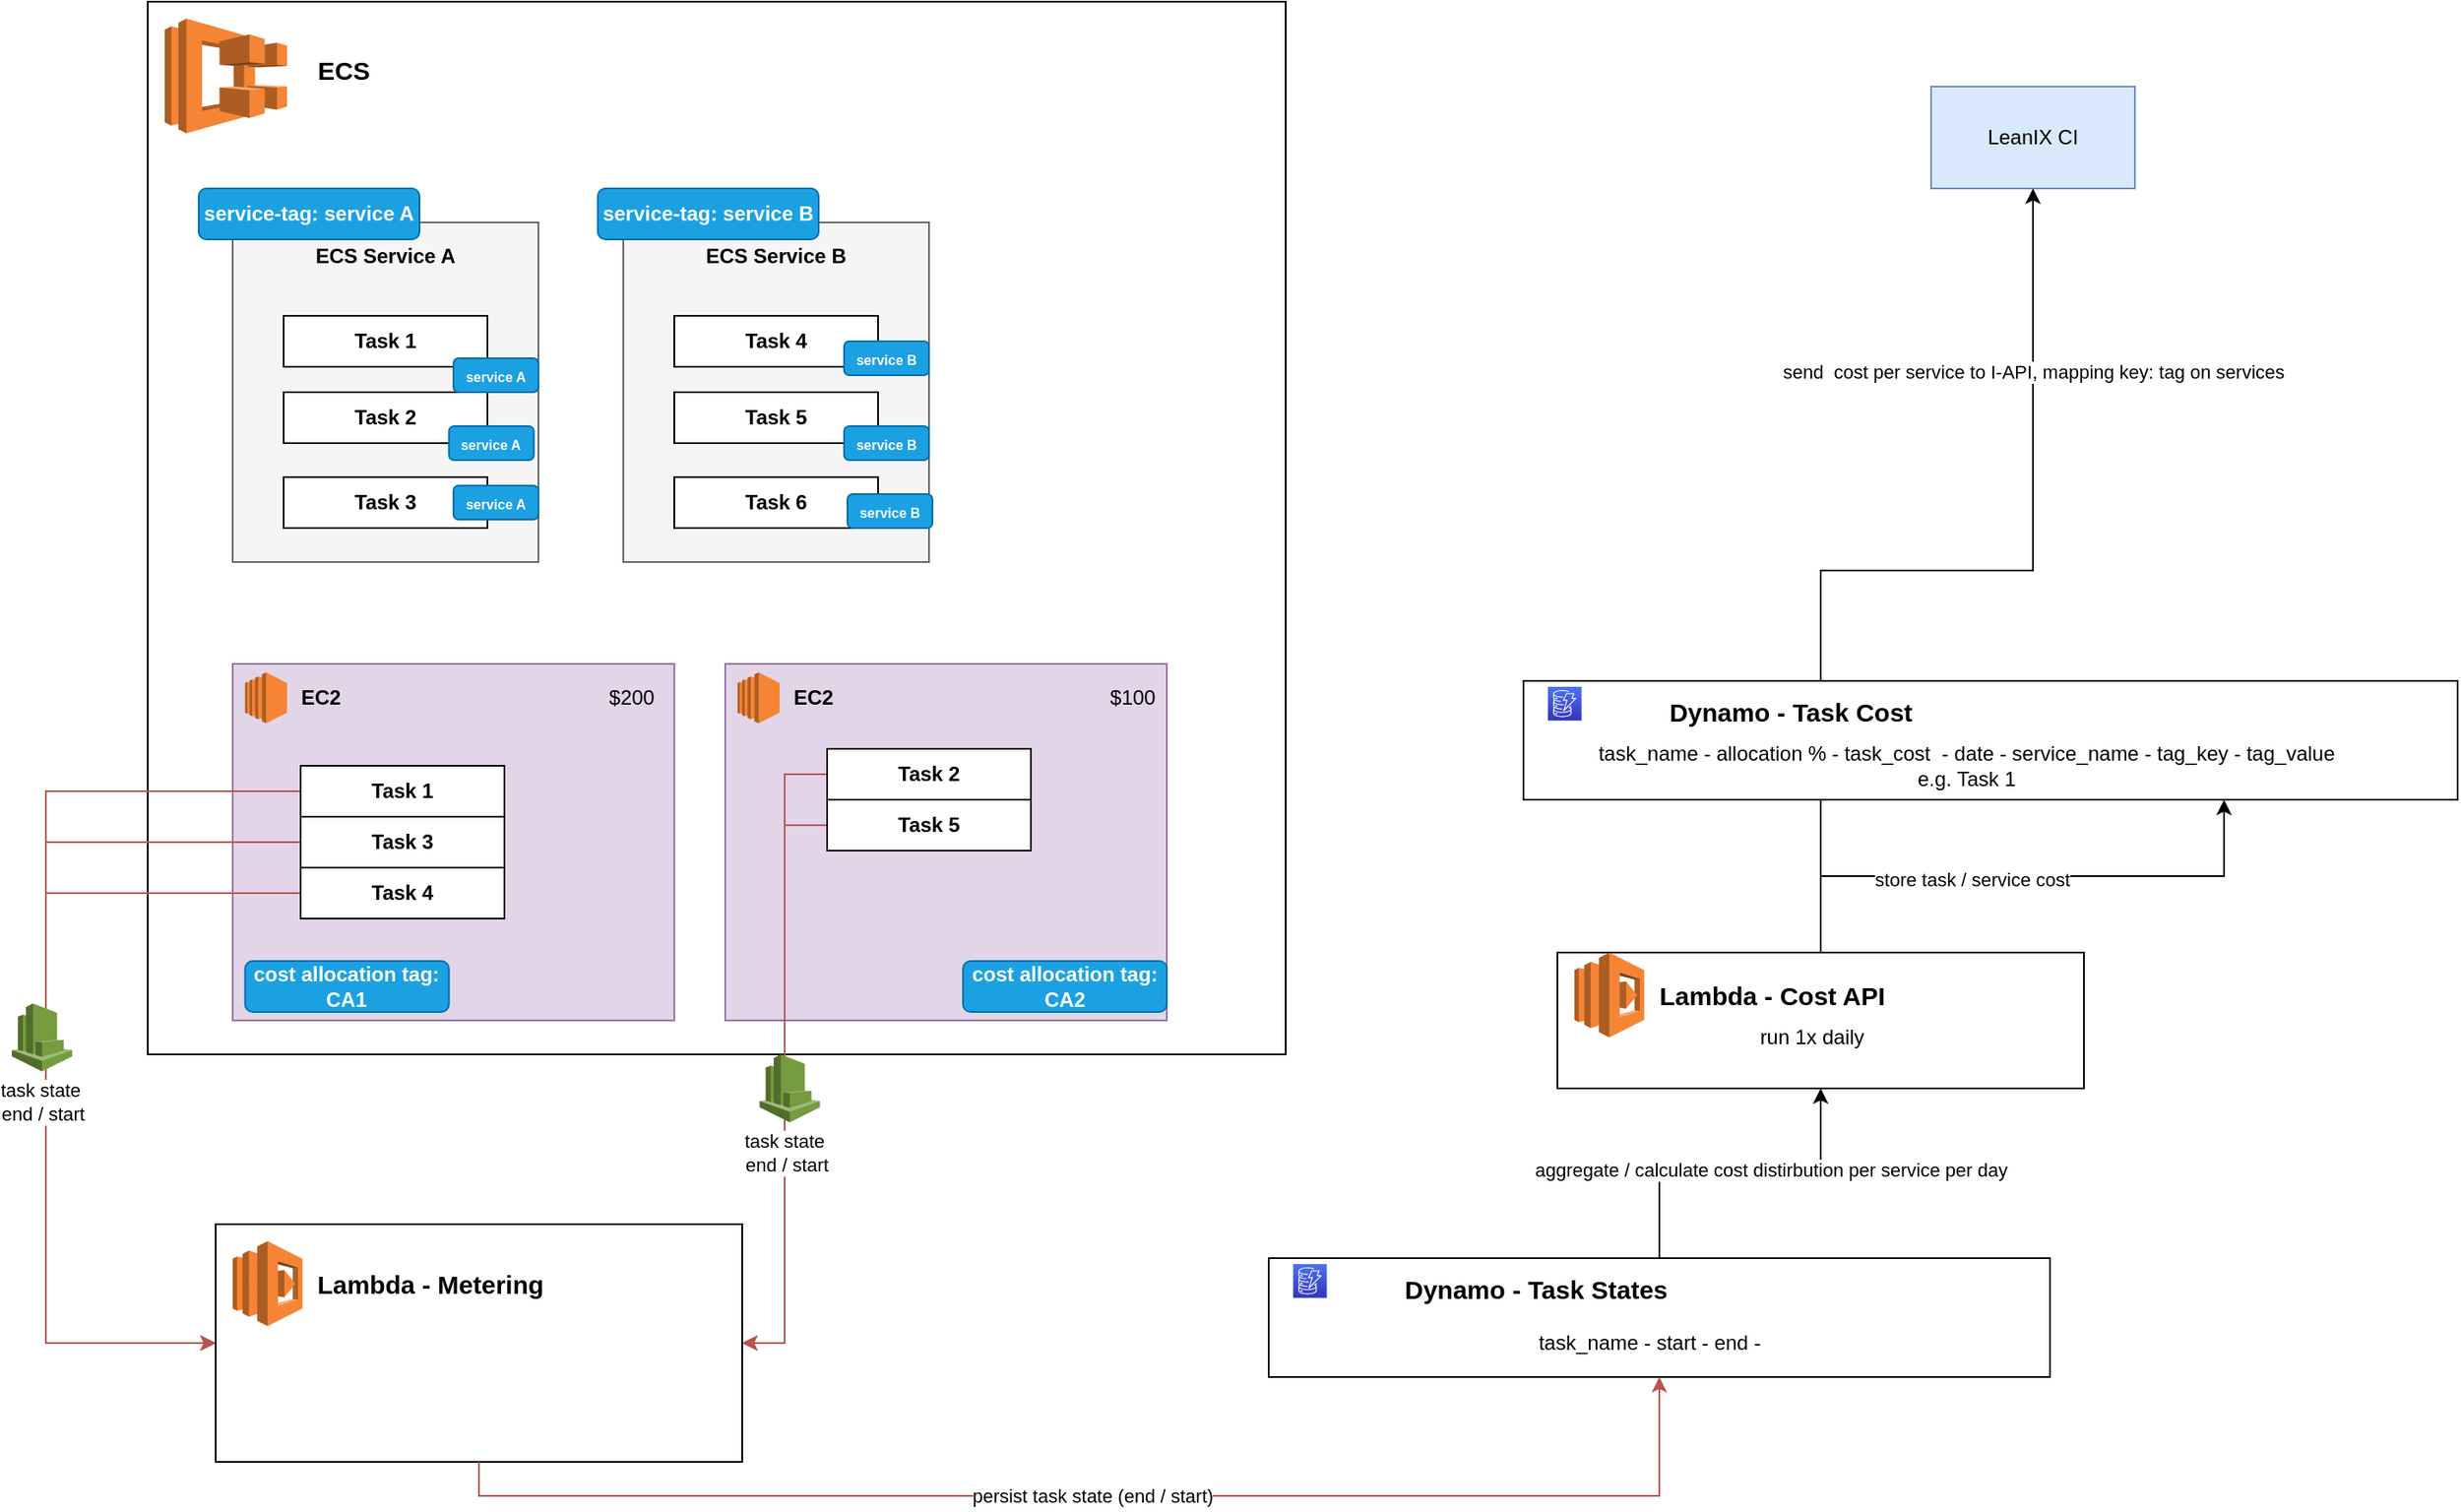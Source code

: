 <mxfile version="14.6.9" type="github">
  <diagram id="FMYuv1Z7_I0VgL38lzHM" name="Page-1">
    <mxGraphModel dx="1602" dy="907" grid="1" gridSize="10" guides="1" tooltips="1" connect="1" arrows="1" fold="1" page="1" pageScale="1" pageWidth="1654" pageHeight="1169" math="0" shadow="0">
      <root>
        <mxCell id="0" />
        <mxCell id="1" parent="0" />
        <mxCell id="4H8HrIyHu1BFUtkwFFCx-1" value="" style="rounded=0;whiteSpace=wrap;html=1;" parent="1" vertex="1">
          <mxGeometry x="180" y="70" width="670" height="620" as="geometry" />
        </mxCell>
        <mxCell id="4H8HrIyHu1BFUtkwFFCx-2" value="" style="outlineConnect=0;dashed=0;verticalLabelPosition=bottom;verticalAlign=top;align=center;html=1;shape=mxgraph.aws3.ecs;fillColor=#F58534;gradientColor=none;" parent="1" vertex="1">
          <mxGeometry x="190" y="80" width="72" height="67.5" as="geometry" />
        </mxCell>
        <mxCell id="4H8HrIyHu1BFUtkwFFCx-3" value="&lt;font style=&quot;font-size: 15px&quot;&gt;&lt;b&gt;ECS&lt;/b&gt;&lt;/font&gt;" style="text;html=1;align=center;verticalAlign=middle;resizable=0;points=[];autosize=1;strokeColor=none;" parent="1" vertex="1">
          <mxGeometry x="270" y="100" width="50" height="20" as="geometry" />
        </mxCell>
        <mxCell id="4H8HrIyHu1BFUtkwFFCx-4" value="" style="rounded=0;whiteSpace=wrap;html=1;fillColor=#f5f5f5;strokeColor=#666666;fontColor=#333333;fontStyle=1" parent="1" vertex="1">
          <mxGeometry x="230" y="200" width="180" height="200" as="geometry" />
        </mxCell>
        <mxCell id="4H8HrIyHu1BFUtkwFFCx-6" value="Task 1" style="rounded=0;whiteSpace=wrap;html=1;fontStyle=1" parent="1" vertex="1">
          <mxGeometry x="260" y="255" width="120" height="30" as="geometry" />
        </mxCell>
        <mxCell id="4H8HrIyHu1BFUtkwFFCx-7" value="Task 2" style="rounded=0;whiteSpace=wrap;html=1;fontStyle=1" parent="1" vertex="1">
          <mxGeometry x="260" y="300" width="120" height="30" as="geometry" />
        </mxCell>
        <mxCell id="4H8HrIyHu1BFUtkwFFCx-8" value="Task 3" style="rounded=0;whiteSpace=wrap;html=1;fontStyle=1" parent="1" vertex="1">
          <mxGeometry x="260" y="350" width="120" height="30" as="geometry" />
        </mxCell>
        <mxCell id="4H8HrIyHu1BFUtkwFFCx-9" value="" style="rounded=0;whiteSpace=wrap;html=1;fillColor=#e1d5e7;strokeColor=#9673a6;" parent="1" vertex="1">
          <mxGeometry x="230" y="460" width="260" height="210" as="geometry" />
        </mxCell>
        <mxCell id="4H8HrIyHu1BFUtkwFFCx-10" value="EC2" style="text;html=1;strokeColor=none;fillColor=none;align=center;verticalAlign=middle;whiteSpace=wrap;rounded=0;fontStyle=1" parent="1" vertex="1">
          <mxGeometry x="262" y="470" width="40" height="20" as="geometry" />
        </mxCell>
        <mxCell id="4H8HrIyHu1BFUtkwFFCx-11" value="" style="outlineConnect=0;dashed=0;verticalLabelPosition=bottom;verticalAlign=top;align=center;html=1;shape=mxgraph.aws3.ec2;fillColor=#F58534;gradientColor=none;" parent="1" vertex="1">
          <mxGeometry x="237.32" y="465" width="24.68" height="30" as="geometry" />
        </mxCell>
        <mxCell id="4H8HrIyHu1BFUtkwFFCx-12" value="" style="rounded=0;whiteSpace=wrap;html=1;fillColor=#e1d5e7;strokeColor=#9673a6;" parent="1" vertex="1">
          <mxGeometry x="520" y="460" width="260" height="210" as="geometry" />
        </mxCell>
        <mxCell id="4H8HrIyHu1BFUtkwFFCx-13" value="EC2" style="text;html=1;strokeColor=none;fillColor=none;align=center;verticalAlign=middle;whiteSpace=wrap;rounded=0;fontStyle=1" parent="1" vertex="1">
          <mxGeometry x="552" y="470" width="40" height="20" as="geometry" />
        </mxCell>
        <mxCell id="4H8HrIyHu1BFUtkwFFCx-14" value="" style="outlineConnect=0;dashed=0;verticalLabelPosition=bottom;verticalAlign=top;align=center;html=1;shape=mxgraph.aws3.ec2;fillColor=#F58534;gradientColor=none;" parent="1" vertex="1">
          <mxGeometry x="527.32" y="465" width="24.68" height="30" as="geometry" />
        </mxCell>
        <mxCell id="4H8HrIyHu1BFUtkwFFCx-15" value="" style="rounded=0;whiteSpace=wrap;html=1;fillColor=#f5f5f5;strokeColor=#666666;fontColor=#333333;fontStyle=1" parent="1" vertex="1">
          <mxGeometry x="460" y="200" width="180" height="200" as="geometry" />
        </mxCell>
        <mxCell id="4H8HrIyHu1BFUtkwFFCx-16" value="Task 4" style="rounded=0;whiteSpace=wrap;html=1;fontStyle=1" parent="1" vertex="1">
          <mxGeometry x="490" y="255" width="120" height="30" as="geometry" />
        </mxCell>
        <mxCell id="4H8HrIyHu1BFUtkwFFCx-17" value="Task 5" style="rounded=0;whiteSpace=wrap;html=1;fontStyle=1" parent="1" vertex="1">
          <mxGeometry x="490" y="300" width="120" height="30" as="geometry" />
        </mxCell>
        <mxCell id="4H8HrIyHu1BFUtkwFFCx-18" value="Task 6" style="rounded=0;whiteSpace=wrap;html=1;fontStyle=1" parent="1" vertex="1">
          <mxGeometry x="490" y="350" width="120" height="30" as="geometry" />
        </mxCell>
        <mxCell id="4H8HrIyHu1BFUtkwFFCx-19" value="ECS Service A" style="text;html=1;strokeColor=none;fillColor=none;align=center;verticalAlign=middle;whiteSpace=wrap;rounded=0;fontStyle=1" parent="1" vertex="1">
          <mxGeometry x="255" y="210" width="130" height="20" as="geometry" />
        </mxCell>
        <mxCell id="4H8HrIyHu1BFUtkwFFCx-20" value="ECS Service B" style="text;html=1;strokeColor=none;fillColor=none;align=center;verticalAlign=middle;whiteSpace=wrap;rounded=0;fontStyle=1" parent="1" vertex="1">
          <mxGeometry x="485" y="210" width="130" height="20" as="geometry" />
        </mxCell>
        <mxCell id="qThhuBaJwghWSxTin29X-5" style="edgeStyle=orthogonalEdgeStyle;rounded=0;orthogonalLoop=1;jettySize=auto;html=1;entryX=0;entryY=0.5;entryDx=0;entryDy=0;fillColor=#f8cecc;strokeColor=#B85450;" parent="1" source="4H8HrIyHu1BFUtkwFFCx-21" target="4H8HrIyHu1BFUtkwFFCx-28" edge="1">
          <mxGeometry relative="1" as="geometry">
            <Array as="points">
              <mxPoint x="120" y="535" />
              <mxPoint x="120" y="860" />
            </Array>
          </mxGeometry>
        </mxCell>
        <mxCell id="4H8HrIyHu1BFUtkwFFCx-21" value="Task 1" style="rounded=0;whiteSpace=wrap;html=1;fontStyle=1" parent="1" vertex="1">
          <mxGeometry x="270" y="520" width="120" height="30" as="geometry" />
        </mxCell>
        <mxCell id="qThhuBaJwghWSxTin29X-8" style="edgeStyle=orthogonalEdgeStyle;rounded=0;orthogonalLoop=1;jettySize=auto;html=1;entryX=1;entryY=0.5;entryDx=0;entryDy=0;strokeColor=#B85450;" parent="1" source="4H8HrIyHu1BFUtkwFFCx-22" target="4H8HrIyHu1BFUtkwFFCx-28" edge="1">
          <mxGeometry relative="1" as="geometry" />
        </mxCell>
        <mxCell id="4H8HrIyHu1BFUtkwFFCx-22" value="Task 2" style="rounded=0;whiteSpace=wrap;html=1;fontStyle=1" parent="1" vertex="1">
          <mxGeometry x="580" y="510" width="120" height="30" as="geometry" />
        </mxCell>
        <mxCell id="qThhuBaJwghWSxTin29X-6" style="edgeStyle=orthogonalEdgeStyle;rounded=0;orthogonalLoop=1;jettySize=auto;html=1;entryX=0;entryY=0.5;entryDx=0;entryDy=0;strokeColor=#B85450;" parent="1" source="4H8HrIyHu1BFUtkwFFCx-23" target="4H8HrIyHu1BFUtkwFFCx-28" edge="1">
          <mxGeometry relative="1" as="geometry">
            <Array as="points">
              <mxPoint x="120" y="565" />
              <mxPoint x="120" y="860" />
            </Array>
          </mxGeometry>
        </mxCell>
        <mxCell id="4H8HrIyHu1BFUtkwFFCx-23" value="Task 3" style="rounded=0;whiteSpace=wrap;html=1;fontStyle=1" parent="1" vertex="1">
          <mxGeometry x="270" y="550" width="120" height="30" as="geometry" />
        </mxCell>
        <mxCell id="qThhuBaJwghWSxTin29X-7" style="edgeStyle=orthogonalEdgeStyle;rounded=0;orthogonalLoop=1;jettySize=auto;html=1;entryX=0;entryY=0.5;entryDx=0;entryDy=0;strokeColor=#B85450;" parent="1" source="4H8HrIyHu1BFUtkwFFCx-24" target="4H8HrIyHu1BFUtkwFFCx-28" edge="1">
          <mxGeometry relative="1" as="geometry">
            <Array as="points">
              <mxPoint x="120" y="595" />
              <mxPoint x="120" y="860" />
            </Array>
          </mxGeometry>
        </mxCell>
        <mxCell id="qThhuBaJwghWSxTin29X-10" value="task state&amp;nbsp;&lt;br&gt;end / start" style="edgeLabel;html=1;align=center;verticalAlign=middle;resizable=0;points=[];" parent="qThhuBaJwghWSxTin29X-7" vertex="1" connectable="0">
          <mxGeometry x="0.06" y="-2" relative="1" as="geometry">
            <mxPoint as="offset" />
          </mxGeometry>
        </mxCell>
        <mxCell id="4H8HrIyHu1BFUtkwFFCx-24" value="Task 4" style="rounded=0;whiteSpace=wrap;html=1;fontStyle=1" parent="1" vertex="1">
          <mxGeometry x="270" y="580" width="120" height="30" as="geometry" />
        </mxCell>
        <mxCell id="qThhuBaJwghWSxTin29X-9" style="edgeStyle=orthogonalEdgeStyle;rounded=0;orthogonalLoop=1;jettySize=auto;html=1;entryX=1;entryY=0.5;entryDx=0;entryDy=0;strokeColor=#B85450;" parent="1" source="4H8HrIyHu1BFUtkwFFCx-25" target="4H8HrIyHu1BFUtkwFFCx-28" edge="1">
          <mxGeometry relative="1" as="geometry" />
        </mxCell>
        <mxCell id="qThhuBaJwghWSxTin29X-11" value="task state&amp;nbsp;&lt;br&gt;end / start" style="edgeLabel;html=1;align=center;verticalAlign=middle;resizable=0;points=[];" parent="qThhuBaJwghWSxTin29X-9" vertex="1" connectable="0">
          <mxGeometry x="0.228" y="1" relative="1" as="geometry">
            <mxPoint as="offset" />
          </mxGeometry>
        </mxCell>
        <mxCell id="4H8HrIyHu1BFUtkwFFCx-25" value="Task 5" style="rounded=0;whiteSpace=wrap;html=1;fontStyle=1" parent="1" vertex="1">
          <mxGeometry x="580" y="540" width="120" height="30" as="geometry" />
        </mxCell>
        <mxCell id="4H8HrIyHu1BFUtkwFFCx-26" value="$100" style="text;html=1;strokeColor=none;fillColor=none;align=center;verticalAlign=middle;whiteSpace=wrap;rounded=0;" parent="1" vertex="1">
          <mxGeometry x="740" y="470" width="40" height="20" as="geometry" />
        </mxCell>
        <mxCell id="4H8HrIyHu1BFUtkwFFCx-27" value="$200" style="text;html=1;strokeColor=none;fillColor=none;align=center;verticalAlign=middle;whiteSpace=wrap;rounded=0;" parent="1" vertex="1">
          <mxGeometry x="445" y="470" width="40" height="20" as="geometry" />
        </mxCell>
        <mxCell id="qThhuBaJwghWSxTin29X-1" value="" style="group" parent="1" vertex="1" connectable="0">
          <mxGeometry x="840" y="810" width="460" height="70" as="geometry" />
        </mxCell>
        <mxCell id="4H8HrIyHu1BFUtkwFFCx-31" value="" style="rounded=0;whiteSpace=wrap;html=1;" parent="qThhuBaJwghWSxTin29X-1" vertex="1">
          <mxGeometry width="460" height="70" as="geometry" />
        </mxCell>
        <mxCell id="4H8HrIyHu1BFUtkwFFCx-32" value="" style="points=[[0,0,0],[0.25,0,0],[0.5,0,0],[0.75,0,0],[1,0,0],[0,1,0],[0.25,1,0],[0.5,1,0],[0.75,1,0],[1,1,0],[0,0.25,0],[0,0.5,0],[0,0.75,0],[1,0.25,0],[1,0.5,0],[1,0.75,0]];outlineConnect=0;fontColor=#232F3E;gradientColor=#4D72F3;gradientDirection=north;fillColor=#3334B9;strokeColor=#ffffff;dashed=0;verticalLabelPosition=bottom;verticalAlign=top;align=center;html=1;fontSize=12;fontStyle=0;aspect=fixed;shape=mxgraph.aws4.resourceIcon;resIcon=mxgraph.aws4.dynamodb;" parent="qThhuBaJwghWSxTin29X-1" vertex="1">
          <mxGeometry x="14.375" y="3.5" width="19.833" height="19.833" as="geometry" />
        </mxCell>
        <mxCell id="4H8HrIyHu1BFUtkwFFCx-33" value="&lt;font style=&quot;font-size: 15px&quot;&gt;&lt;b&gt;Dynamo - Task States&lt;/b&gt;&lt;/font&gt;" style="text;html=1;align=center;verticalAlign=middle;resizable=0;points=[];autosize=1;strokeColor=none;" parent="qThhuBaJwghWSxTin29X-1" vertex="1">
          <mxGeometry x="71.875" y="7.583" width="170" height="20" as="geometry" />
        </mxCell>
        <mxCell id="qThhuBaJwghWSxTin29X-18" value="task_name - start - end -&amp;nbsp;" style="text;html=1;strokeColor=none;fillColor=none;align=center;verticalAlign=middle;whiteSpace=wrap;rounded=0;" parent="qThhuBaJwghWSxTin29X-1" vertex="1">
          <mxGeometry x="31.88" y="40" width="388.12" height="20" as="geometry" />
        </mxCell>
        <mxCell id="qThhuBaJwghWSxTin29X-2" value="" style="group" parent="1" vertex="1" connectable="0">
          <mxGeometry x="220" y="790" width="310" height="140" as="geometry" />
        </mxCell>
        <mxCell id="4H8HrIyHu1BFUtkwFFCx-28" value="" style="rounded=0;whiteSpace=wrap;html=1;" parent="qThhuBaJwghWSxTin29X-2" vertex="1">
          <mxGeometry width="310" height="140" as="geometry" />
        </mxCell>
        <mxCell id="4H8HrIyHu1BFUtkwFFCx-29" value="" style="outlineConnect=0;dashed=0;verticalLabelPosition=bottom;verticalAlign=top;align=center;html=1;shape=mxgraph.aws3.lambda;fillColor=#F58534;gradientColor=none;" parent="qThhuBaJwghWSxTin29X-2" vertex="1">
          <mxGeometry x="10" y="10" width="41.13" height="50" as="geometry" />
        </mxCell>
        <mxCell id="4H8HrIyHu1BFUtkwFFCx-30" value="&lt;font style=&quot;font-size: 15px&quot;&gt;&lt;b&gt;Lambda - Metering&lt;/b&gt;&lt;/font&gt;" style="text;html=1;align=center;verticalAlign=middle;resizable=0;points=[];autosize=1;strokeColor=none;" parent="qThhuBaJwghWSxTin29X-2" vertex="1">
          <mxGeometry x="51.13" y="25" width="150" height="20" as="geometry" />
        </mxCell>
        <mxCell id="qThhuBaJwghWSxTin29X-12" style="edgeStyle=orthogonalEdgeStyle;rounded=0;orthogonalLoop=1;jettySize=auto;html=1;entryX=0.5;entryY=1;entryDx=0;entryDy=0;strokeColor=#B85450;" parent="1" source="4H8HrIyHu1BFUtkwFFCx-28" target="4H8HrIyHu1BFUtkwFFCx-31" edge="1">
          <mxGeometry relative="1" as="geometry">
            <Array as="points">
              <mxPoint x="375" y="950" />
              <mxPoint x="1070" y="950" />
            </Array>
          </mxGeometry>
        </mxCell>
        <mxCell id="qThhuBaJwghWSxTin29X-13" value="persist task state (end / start)" style="edgeLabel;html=1;align=center;verticalAlign=middle;resizable=0;points=[];" parent="qThhuBaJwghWSxTin29X-12" vertex="1" connectable="0">
          <mxGeometry x="-0.029" relative="1" as="geometry">
            <mxPoint as="offset" />
          </mxGeometry>
        </mxCell>
        <mxCell id="qThhuBaJwghWSxTin29X-14" value="" style="outlineConnect=0;dashed=0;verticalLabelPosition=bottom;verticalAlign=top;align=center;html=1;shape=mxgraph.aws3.cloudwatch;fillColor=#759C3E;gradientColor=none;" parent="1" vertex="1">
          <mxGeometry x="100" y="660" width="35.49" height="40" as="geometry" />
        </mxCell>
        <mxCell id="qThhuBaJwghWSxTin29X-15" value="" style="outlineConnect=0;dashed=0;verticalLabelPosition=bottom;verticalAlign=top;align=center;html=1;shape=mxgraph.aws3.cloudwatch;fillColor=#759C3E;gradientColor=none;" parent="1" vertex="1">
          <mxGeometry x="540.26" y="690" width="35.49" height="40" as="geometry" />
        </mxCell>
        <mxCell id="qThhuBaJwghWSxTin29X-29" value="LeanIX CI" style="rounded=0;whiteSpace=wrap;html=1;fillColor=#dae8fc;strokeColor=#6c8ebf;" parent="1" vertex="1">
          <mxGeometry x="1230" y="120" width="120" height="60" as="geometry" />
        </mxCell>
        <mxCell id="HnYpG97gXFrBgNwjJXyX-4" style="edgeStyle=orthogonalEdgeStyle;rounded=0;orthogonalLoop=1;jettySize=auto;html=1;entryX=0.75;entryY=1;entryDx=0;entryDy=0;" edge="1" parent="1" source="qThhuBaJwghWSxTin29X-25" target="qThhuBaJwghWSxTin29X-20">
          <mxGeometry relative="1" as="geometry">
            <Array as="points">
              <mxPoint x="1165" y="585" />
              <mxPoint x="1403" y="585" />
            </Array>
          </mxGeometry>
        </mxCell>
        <mxCell id="HnYpG97gXFrBgNwjJXyX-5" value="store task / service cost" style="edgeLabel;html=1;align=center;verticalAlign=middle;resizable=0;points=[];" vertex="1" connectable="0" parent="HnYpG97gXFrBgNwjJXyX-4">
          <mxGeometry x="-0.185" y="-2" relative="1" as="geometry">
            <mxPoint as="offset" />
          </mxGeometry>
        </mxCell>
        <mxCell id="HnYpG97gXFrBgNwjJXyX-6" style="edgeStyle=orthogonalEdgeStyle;rounded=0;orthogonalLoop=1;jettySize=auto;html=1;" edge="1" parent="1" source="qThhuBaJwghWSxTin29X-25" target="qThhuBaJwghWSxTin29X-29">
          <mxGeometry relative="1" as="geometry" />
        </mxCell>
        <mxCell id="HnYpG97gXFrBgNwjJXyX-8" value="send&amp;nbsp; cost per service to I-API, mapping key: tag on services" style="edgeLabel;html=1;align=center;verticalAlign=middle;resizable=0;points=[];" vertex="1" connectable="0" parent="HnYpG97gXFrBgNwjJXyX-6">
          <mxGeometry x="0.624" relative="1" as="geometry">
            <mxPoint as="offset" />
          </mxGeometry>
        </mxCell>
        <mxCell id="qThhuBaJwghWSxTin29X-25" value="" style="rounded=0;whiteSpace=wrap;html=1;" parent="1" vertex="1">
          <mxGeometry x="1010" y="630" width="310" height="80" as="geometry" />
        </mxCell>
        <mxCell id="qThhuBaJwghWSxTin29X-26" value="" style="outlineConnect=0;dashed=0;verticalLabelPosition=bottom;verticalAlign=top;align=center;html=1;shape=mxgraph.aws3.lambda;fillColor=#F58534;gradientColor=none;" parent="1" vertex="1">
          <mxGeometry x="1020" y="630" width="41.13" height="50" as="geometry" />
        </mxCell>
        <mxCell id="qThhuBaJwghWSxTin29X-27" value="&lt;font style=&quot;font-size: 15px&quot;&gt;&lt;b&gt;Lambda - Cost API&lt;/b&gt;&lt;/font&gt;" style="text;html=1;align=center;verticalAlign=middle;resizable=0;points=[];autosize=1;strokeColor=none;" parent="1" vertex="1">
          <mxGeometry x="1061.13" y="645" width="150" height="20" as="geometry" />
        </mxCell>
        <mxCell id="HnYpG97gXFrBgNwjJXyX-1" value="run 1x daily" style="text;html=1;strokeColor=none;fillColor=none;align=center;verticalAlign=middle;whiteSpace=wrap;rounded=0;" vertex="1" parent="1">
          <mxGeometry x="1120" y="670" width="80" height="20" as="geometry" />
        </mxCell>
        <mxCell id="HnYpG97gXFrBgNwjJXyX-2" style="edgeStyle=orthogonalEdgeStyle;rounded=0;orthogonalLoop=1;jettySize=auto;html=1;" edge="1" parent="1" source="4H8HrIyHu1BFUtkwFFCx-31" target="qThhuBaJwghWSxTin29X-25">
          <mxGeometry relative="1" as="geometry" />
        </mxCell>
        <mxCell id="HnYpG97gXFrBgNwjJXyX-3" value="aggregate / calculate cost distirbution per service per day&amp;nbsp;" style="edgeLabel;html=1;align=center;verticalAlign=middle;resizable=0;points=[];" vertex="1" connectable="0" parent="HnYpG97gXFrBgNwjJXyX-2">
          <mxGeometry x="0.2" y="2" relative="1" as="geometry">
            <mxPoint as="offset" />
          </mxGeometry>
        </mxCell>
        <mxCell id="qThhuBaJwghWSxTin29X-19" value="" style="group" parent="1" vertex="1" connectable="0">
          <mxGeometry x="990" y="470" width="550" height="70" as="geometry" />
        </mxCell>
        <mxCell id="qThhuBaJwghWSxTin29X-20" value="" style="rounded=0;whiteSpace=wrap;html=1;" parent="qThhuBaJwghWSxTin29X-19" vertex="1">
          <mxGeometry width="550" height="70" as="geometry" />
        </mxCell>
        <mxCell id="qThhuBaJwghWSxTin29X-21" value="" style="points=[[0,0,0],[0.25,0,0],[0.5,0,0],[0.75,0,0],[1,0,0],[0,1,0],[0.25,1,0],[0.5,1,0],[0.75,1,0],[1,1,0],[0,0.25,0],[0,0.5,0],[0,0.75,0],[1,0.25,0],[1,0.5,0],[1,0.75,0]];outlineConnect=0;fontColor=#232F3E;gradientColor=#4D72F3;gradientDirection=north;fillColor=#3334B9;strokeColor=#ffffff;dashed=0;verticalLabelPosition=bottom;verticalAlign=top;align=center;html=1;fontSize=12;fontStyle=0;aspect=fixed;shape=mxgraph.aws4.resourceIcon;resIcon=mxgraph.aws4.dynamodb;" parent="qThhuBaJwghWSxTin29X-19" vertex="1">
          <mxGeometry x="14.375" y="3.5" width="19.833" height="19.833" as="geometry" />
        </mxCell>
        <mxCell id="qThhuBaJwghWSxTin29X-22" value="&lt;font style=&quot;font-size: 15px&quot;&gt;&lt;b&gt;Dynamo - Task Cost&lt;/b&gt;&lt;/font&gt;" style="text;html=1;align=center;verticalAlign=middle;resizable=0;points=[];autosize=1;strokeColor=none;" parent="qThhuBaJwghWSxTin29X-19" vertex="1">
          <mxGeometry x="76.875" y="7.583" width="160" height="20" as="geometry" />
        </mxCell>
        <mxCell id="qThhuBaJwghWSxTin29X-23" value="task_name - allocation % - task_cost&amp;nbsp; - date - service_name - tag_key - tag_value&lt;br&gt;e.g. Task 1" style="text;html=1;strokeColor=none;fillColor=none;align=center;verticalAlign=middle;whiteSpace=wrap;rounded=0;" parent="qThhuBaJwghWSxTin29X-19" vertex="1">
          <mxGeometry x="31.88" y="40" width="458.12" height="20" as="geometry" />
        </mxCell>
        <mxCell id="HnYpG97gXFrBgNwjJXyX-10" value="cost allocation tag: CA1" style="rounded=1;whiteSpace=wrap;html=1;fontStyle=1;fillColor=#1ba1e2;strokeColor=#006EAF;fontColor=#ffffff;" vertex="1" parent="1">
          <mxGeometry x="237.32" y="635" width="120" height="30" as="geometry" />
        </mxCell>
        <mxCell id="HnYpG97gXFrBgNwjJXyX-11" value="cost allocation tag: CA2" style="rounded=1;whiteSpace=wrap;html=1;fontStyle=1;fillColor=#1ba1e2;strokeColor=#006EAF;fontColor=#ffffff;" vertex="1" parent="1">
          <mxGeometry x="660" y="635" width="120" height="30" as="geometry" />
        </mxCell>
        <mxCell id="HnYpG97gXFrBgNwjJXyX-12" value="service-tag: service A" style="rounded=1;whiteSpace=wrap;html=1;fontStyle=1;fillColor=#1ba1e2;strokeColor=#006EAF;fontColor=#ffffff;" vertex="1" parent="1">
          <mxGeometry x="210" y="180" width="130" height="30" as="geometry" />
        </mxCell>
        <mxCell id="HnYpG97gXFrBgNwjJXyX-13" value="service-tag: service B" style="rounded=1;whiteSpace=wrap;html=1;fontStyle=1;fillColor=#1ba1e2;strokeColor=#006EAF;fontColor=#ffffff;" vertex="1" parent="1">
          <mxGeometry x="445" y="180" width="130" height="30" as="geometry" />
        </mxCell>
        <mxCell id="HnYpG97gXFrBgNwjJXyX-17" value="&lt;font style=&quot;font-size: 8px&quot;&gt;service A&lt;/font&gt;" style="rounded=1;whiteSpace=wrap;html=1;fontStyle=1;fillColor=#1ba1e2;strokeColor=#006EAF;fontColor=#ffffff;" vertex="1" parent="1">
          <mxGeometry x="360" y="280" width="50" height="20" as="geometry" />
        </mxCell>
        <mxCell id="HnYpG97gXFrBgNwjJXyX-18" value="&lt;font style=&quot;font-size: 8px&quot;&gt;service A&lt;/font&gt;" style="rounded=1;whiteSpace=wrap;html=1;fontStyle=1;fillColor=#1ba1e2;strokeColor=#006EAF;fontColor=#ffffff;" vertex="1" parent="1">
          <mxGeometry x="357.32" y="320" width="50" height="20" as="geometry" />
        </mxCell>
        <mxCell id="HnYpG97gXFrBgNwjJXyX-19" value="&lt;font style=&quot;font-size: 8px&quot;&gt;service A&lt;/font&gt;" style="rounded=1;whiteSpace=wrap;html=1;fontStyle=1;fillColor=#1ba1e2;strokeColor=#006EAF;fontColor=#ffffff;" vertex="1" parent="1">
          <mxGeometry x="360" y="355" width="50" height="20" as="geometry" />
        </mxCell>
        <mxCell id="HnYpG97gXFrBgNwjJXyX-20" value="&lt;font style=&quot;font-size: 8px&quot;&gt;service B&lt;/font&gt;" style="rounded=1;whiteSpace=wrap;html=1;fontStyle=1;fillColor=#1ba1e2;strokeColor=#006EAF;fontColor=#ffffff;" vertex="1" parent="1">
          <mxGeometry x="590" y="270" width="50" height="20" as="geometry" />
        </mxCell>
        <mxCell id="HnYpG97gXFrBgNwjJXyX-21" value="&lt;font style=&quot;font-size: 8px&quot;&gt;service B&lt;/font&gt;" style="rounded=1;whiteSpace=wrap;html=1;fontStyle=1;fillColor=#1ba1e2;strokeColor=#006EAF;fontColor=#ffffff;" vertex="1" parent="1">
          <mxGeometry x="590" y="320" width="50" height="20" as="geometry" />
        </mxCell>
        <mxCell id="HnYpG97gXFrBgNwjJXyX-22" value="&lt;font style=&quot;font-size: 8px&quot;&gt;service B&lt;/font&gt;" style="rounded=1;whiteSpace=wrap;html=1;fontStyle=1;fillColor=#1ba1e2;strokeColor=#006EAF;fontColor=#ffffff;" vertex="1" parent="1">
          <mxGeometry x="592" y="360" width="50" height="20" as="geometry" />
        </mxCell>
      </root>
    </mxGraphModel>
  </diagram>
</mxfile>

